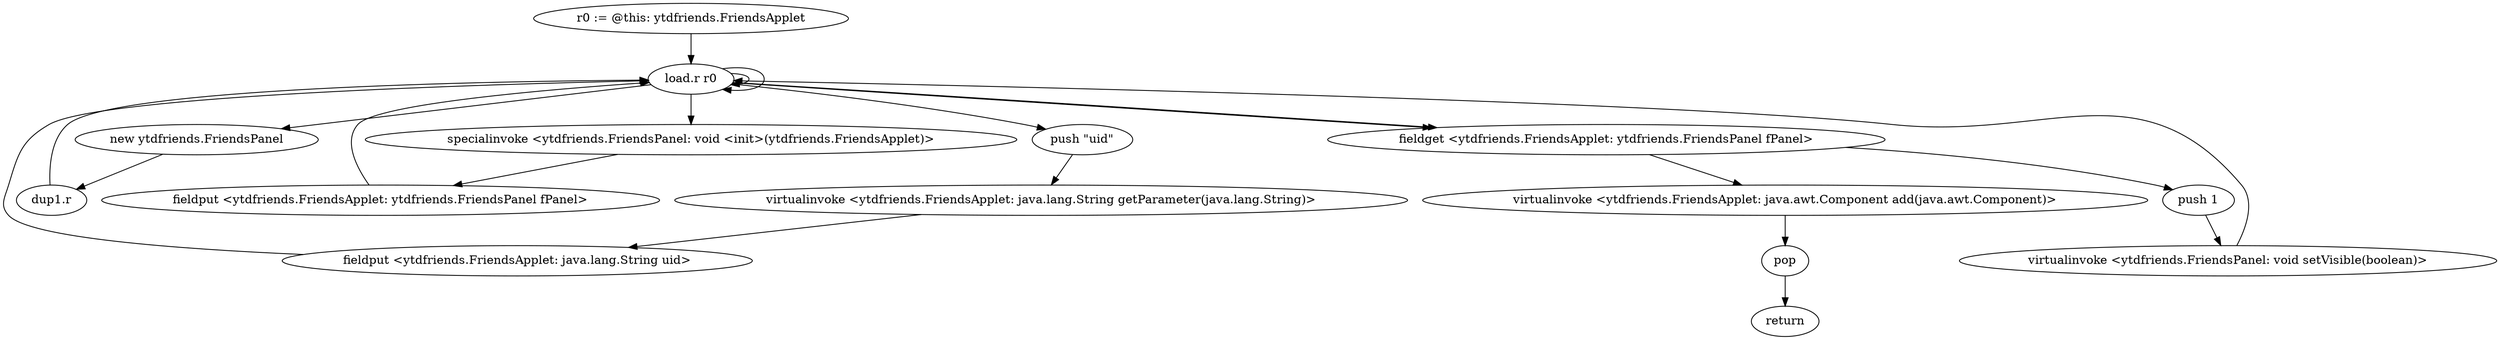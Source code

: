 digraph "" {
    "r0 := @this: ytdfriends.FriendsApplet"
    "load.r r0"
    "r0 := @this: ytdfriends.FriendsApplet"->"load.r r0";
    "load.r r0"->"load.r r0";
    "push \"uid\""
    "load.r r0"->"push \"uid\"";
    "virtualinvoke <ytdfriends.FriendsApplet: java.lang.String getParameter(java.lang.String)>"
    "push \"uid\""->"virtualinvoke <ytdfriends.FriendsApplet: java.lang.String getParameter(java.lang.String)>";
    "fieldput <ytdfriends.FriendsApplet: java.lang.String uid>"
    "virtualinvoke <ytdfriends.FriendsApplet: java.lang.String getParameter(java.lang.String)>"->"fieldput <ytdfriends.FriendsApplet: java.lang.String uid>";
    "fieldput <ytdfriends.FriendsApplet: java.lang.String uid>"->"load.r r0";
    "new ytdfriends.FriendsPanel"
    "load.r r0"->"new ytdfriends.FriendsPanel";
    "dup1.r"
    "new ytdfriends.FriendsPanel"->"dup1.r";
    "dup1.r"->"load.r r0";
    "specialinvoke <ytdfriends.FriendsPanel: void <init>(ytdfriends.FriendsApplet)>"
    "load.r r0"->"specialinvoke <ytdfriends.FriendsPanel: void <init>(ytdfriends.FriendsApplet)>";
    "fieldput <ytdfriends.FriendsApplet: ytdfriends.FriendsPanel fPanel>"
    "specialinvoke <ytdfriends.FriendsPanel: void <init>(ytdfriends.FriendsApplet)>"->"fieldput <ytdfriends.FriendsApplet: ytdfriends.FriendsPanel fPanel>";
    "fieldput <ytdfriends.FriendsApplet: ytdfriends.FriendsPanel fPanel>"->"load.r r0";
    "fieldget <ytdfriends.FriendsApplet: ytdfriends.FriendsPanel fPanel>"
    "load.r r0"->"fieldget <ytdfriends.FriendsApplet: ytdfriends.FriendsPanel fPanel>";
    "push 1"
    "fieldget <ytdfriends.FriendsApplet: ytdfriends.FriendsPanel fPanel>"->"push 1";
    "virtualinvoke <ytdfriends.FriendsPanel: void setVisible(boolean)>"
    "push 1"->"virtualinvoke <ytdfriends.FriendsPanel: void setVisible(boolean)>";
    "virtualinvoke <ytdfriends.FriendsPanel: void setVisible(boolean)>"->"load.r r0";
    "load.r r0"->"load.r r0";
    "load.r r0"->"fieldget <ytdfriends.FriendsApplet: ytdfriends.FriendsPanel fPanel>";
    "virtualinvoke <ytdfriends.FriendsApplet: java.awt.Component add(java.awt.Component)>"
    "fieldget <ytdfriends.FriendsApplet: ytdfriends.FriendsPanel fPanel>"->"virtualinvoke <ytdfriends.FriendsApplet: java.awt.Component add(java.awt.Component)>";
    "pop"
    "virtualinvoke <ytdfriends.FriendsApplet: java.awt.Component add(java.awt.Component)>"->"pop";
    "return"
    "pop"->"return";
}

